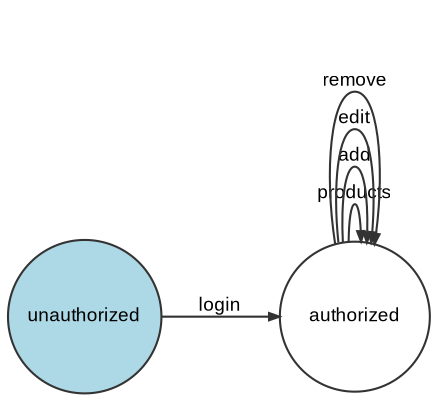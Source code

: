 digraph workflow {
  ratio="compress" rankdir="LR" label=""
  node [fontsize="9" fontname="Arial" color="#333333" fillcolor="lightblue" fixedsize="false" width="1"];
  edge [fontsize="9" fontname="Arial" color="#333333" arrowhead="normal" arrowsize="0.5"];

  place_9d9f2ff112fdae743826cab85678ecc0b000c5af [label="unauthorized", shape=circle, style="filled"];
  place_8b7c4985d61c3ec08e893b5ad433fe9613d66c7f [label="authorized", shape=circle];
  place_9d9f2ff112fdae743826cab85678ecc0b000c5af -> place_8b7c4985d61c3ec08e893b5ad433fe9613d66c7f [label="login" style="solid"];
  place_8b7c4985d61c3ec08e893b5ad433fe9613d66c7f -> place_8b7c4985d61c3ec08e893b5ad433fe9613d66c7f [label="products" style="solid"];
  place_8b7c4985d61c3ec08e893b5ad433fe9613d66c7f -> place_8b7c4985d61c3ec08e893b5ad433fe9613d66c7f [label="add" style="solid"];
  place_8b7c4985d61c3ec08e893b5ad433fe9613d66c7f -> place_8b7c4985d61c3ec08e893b5ad433fe9613d66c7f [label="edit" style="solid"];
  place_8b7c4985d61c3ec08e893b5ad433fe9613d66c7f -> place_8b7c4985d61c3ec08e893b5ad433fe9613d66c7f [label="remove" style="solid"];
}

